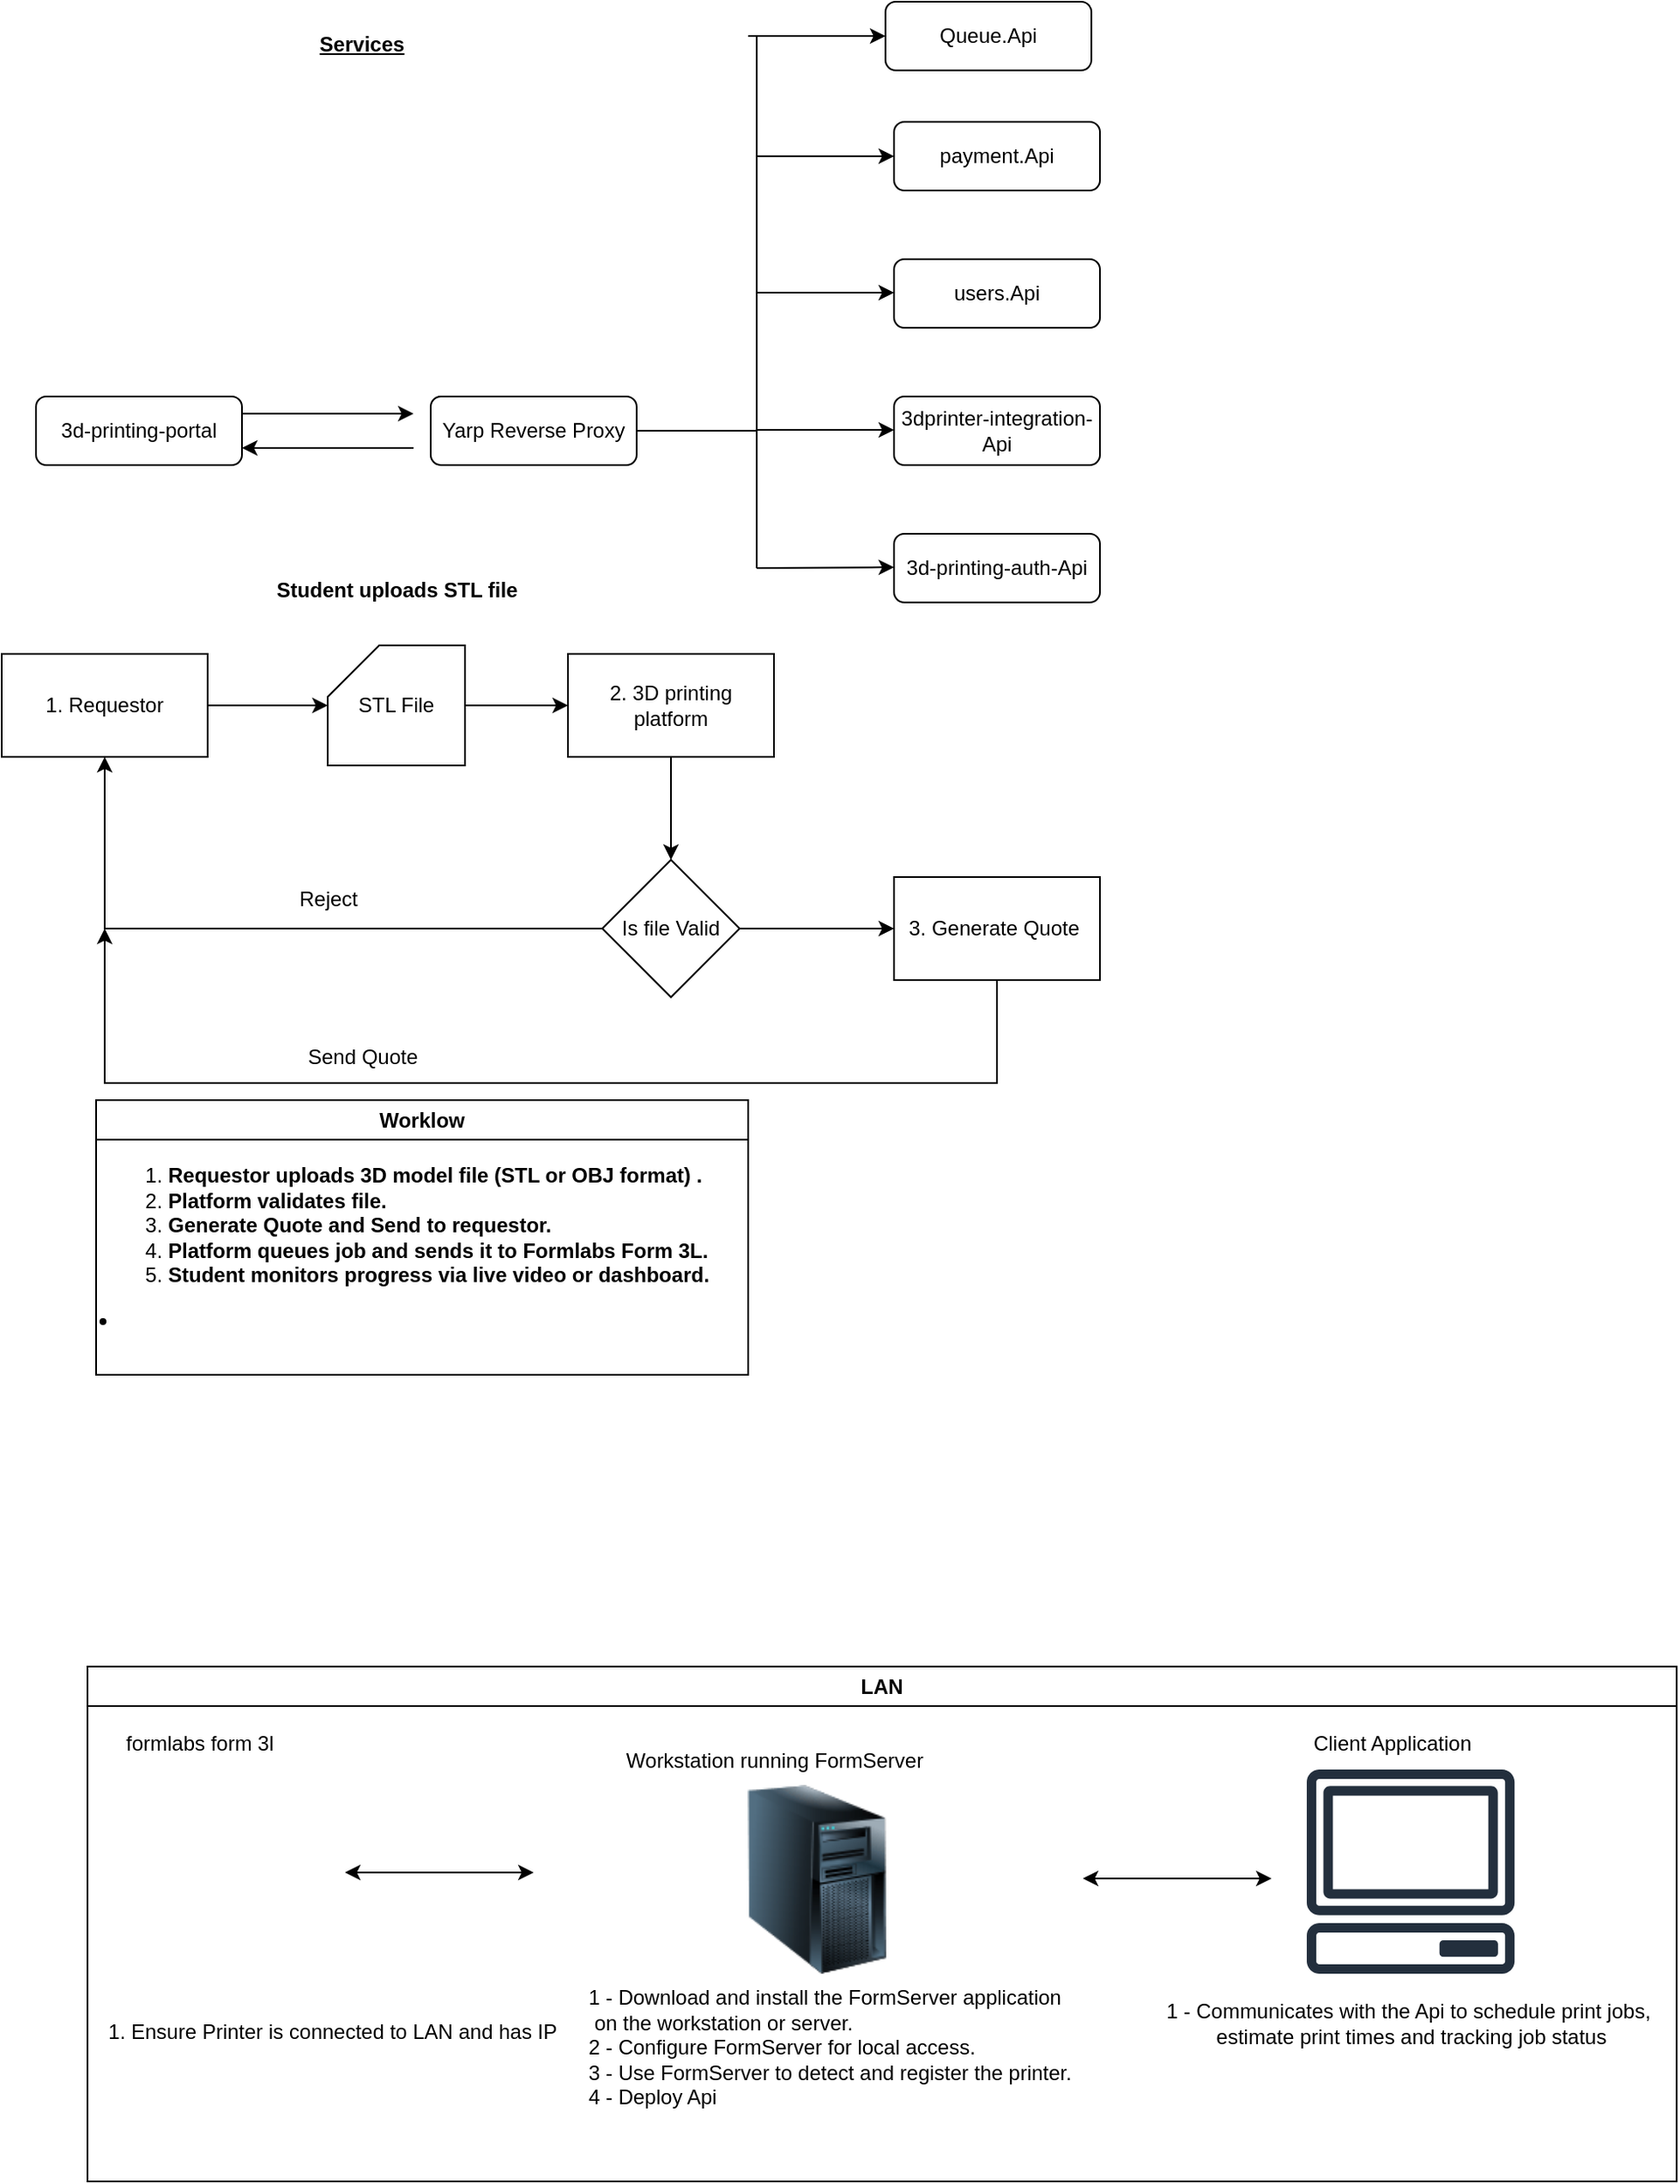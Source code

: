 <mxfile version="26.0.9">
  <diagram name="Page-1" id="RAHr6wCWqm_RJsUcqQ_r">
    <mxGraphModel dx="1016" dy="436" grid="1" gridSize="10" guides="1" tooltips="1" connect="1" arrows="1" fold="1" page="1" pageScale="1" pageWidth="850" pageHeight="1100" math="0" shadow="0">
      <root>
        <mxCell id="0" />
        <mxCell id="1" parent="0" />
        <mxCell id="nD1_txr7TnveIEc3btMG-26" style="edgeStyle=orthogonalEdgeStyle;rounded=0;orthogonalLoop=1;jettySize=auto;html=1;" parent="1" source="nD1_txr7TnveIEc3btMG-1" edge="1">
          <mxGeometry relative="1" as="geometry">
            <Array as="points">
              <mxPoint x="230" y="250" />
              <mxPoint x="230" y="250" />
            </Array>
            <mxPoint x="240" y="250" as="targetPoint" />
          </mxGeometry>
        </mxCell>
        <mxCell id="nD1_txr7TnveIEc3btMG-1" value="3d-printing-portal" style="rounded=1;whiteSpace=wrap;html=1;" parent="1" vertex="1">
          <mxGeometry x="20" y="240" width="120" height="40" as="geometry" />
        </mxCell>
        <mxCell id="nD1_txr7TnveIEc3btMG-3" value="3d-printing-auth-Api" style="rounded=1;whiteSpace=wrap;html=1;" parent="1" vertex="1">
          <mxGeometry x="520" y="320" width="120" height="40" as="geometry" />
        </mxCell>
        <mxCell id="nD1_txr7TnveIEc3btMG-7" value="payment.Api" style="rounded=1;whiteSpace=wrap;html=1;" parent="1" vertex="1">
          <mxGeometry x="520" y="80" width="120" height="40" as="geometry" />
        </mxCell>
        <mxCell id="nD1_txr7TnveIEc3btMG-8" value="users.Api" style="rounded=1;whiteSpace=wrap;html=1;" parent="1" vertex="1">
          <mxGeometry x="520" y="160" width="120" height="40" as="geometry" />
        </mxCell>
        <mxCell id="nD1_txr7TnveIEc3btMG-16" value="3dprinter-integration-Api" style="rounded=1;whiteSpace=wrap;html=1;" parent="1" vertex="1">
          <mxGeometry x="520" y="240" width="120" height="40" as="geometry" />
        </mxCell>
        <mxCell id="nD1_txr7TnveIEc3btMG-18" value="" style="endArrow=none;html=1;rounded=0;" parent="1" edge="1">
          <mxGeometry width="50" height="50" relative="1" as="geometry">
            <mxPoint x="440" y="340" as="sourcePoint" />
            <mxPoint x="440" y="30" as="targetPoint" />
          </mxGeometry>
        </mxCell>
        <mxCell id="nD1_txr7TnveIEc3btMG-19" value="" style="endArrow=classic;html=1;rounded=0;entryX=0;entryY=0.5;entryDx=0;entryDy=0;" parent="1" target="nD1_txr7TnveIEc3btMG-7" edge="1">
          <mxGeometry width="50" height="50" relative="1" as="geometry">
            <mxPoint x="440" y="100" as="sourcePoint" />
            <mxPoint x="450" y="210" as="targetPoint" />
          </mxGeometry>
        </mxCell>
        <mxCell id="nD1_txr7TnveIEc3btMG-20" value="" style="endArrow=classic;html=1;rounded=0;entryX=0;entryY=0.5;entryDx=0;entryDy=0;" parent="1" edge="1">
          <mxGeometry width="50" height="50" relative="1" as="geometry">
            <mxPoint x="440" y="179.5" as="sourcePoint" />
            <mxPoint x="520" y="179.5" as="targetPoint" />
          </mxGeometry>
        </mxCell>
        <mxCell id="nD1_txr7TnveIEc3btMG-23" value="" style="endArrow=classic;html=1;rounded=0;entryX=0;entryY=0.5;entryDx=0;entryDy=0;" parent="1" edge="1">
          <mxGeometry width="50" height="50" relative="1" as="geometry">
            <mxPoint x="440" y="259.5" as="sourcePoint" />
            <mxPoint x="520" y="259.5" as="targetPoint" />
          </mxGeometry>
        </mxCell>
        <mxCell id="nD1_txr7TnveIEc3btMG-27" value="" style="endArrow=classic;html=1;rounded=0;exitX=0;exitY=1;exitDx=0;exitDy=0;entryX=1;entryY=1;entryDx=0;entryDy=0;" parent="1" edge="1">
          <mxGeometry width="50" height="50" relative="1" as="geometry">
            <mxPoint x="240" y="270" as="sourcePoint" />
            <mxPoint x="140" y="270" as="targetPoint" />
          </mxGeometry>
        </mxCell>
        <mxCell id="nD1_txr7TnveIEc3btMG-29" value="" style="endArrow=none;html=1;rounded=0;exitX=1;exitY=0.5;exitDx=0;exitDy=0;" parent="1" edge="1">
          <mxGeometry width="50" height="50" relative="1" as="geometry">
            <mxPoint x="360" y="260" as="sourcePoint" />
            <mxPoint x="440" y="260" as="targetPoint" />
          </mxGeometry>
        </mxCell>
        <mxCell id="nD1_txr7TnveIEc3btMG-30" value="&lt;b&gt;&lt;u&gt;Services&lt;/u&gt;&lt;/b&gt;" style="text;html=1;align=center;verticalAlign=middle;whiteSpace=wrap;rounded=0;" parent="1" vertex="1">
          <mxGeometry x="130" y="20" width="160" height="30" as="geometry" />
        </mxCell>
        <mxCell id="HKxHVvfvl9pLq84g_FQR-14" value="Worklow" style="swimlane;whiteSpace=wrap;html=1;" parent="1" vertex="1">
          <mxGeometry x="55" y="650" width="380" height="160" as="geometry" />
        </mxCell>
        <mxCell id="HKxHVvfvl9pLq84g_FQR-18" value="&lt;ol&gt;&lt;li&gt;&lt;strong style=&quot;background-color: initial;&quot;&gt;Requestor uploads 3D model file (STL or OBJ format) .&lt;/strong&gt;&lt;/li&gt;&lt;li&gt;&lt;strong&gt;Platform validates file.&lt;/strong&gt;&lt;/li&gt;&lt;li&gt;&lt;b&gt;Generate Quote and Send to requestor.&lt;/b&gt;&lt;/li&gt;&lt;li&gt;&lt;strong&gt;Platform queues job and sends it to Formlabs Form 3L.&lt;/strong&gt;&lt;/li&gt;&lt;li&gt;&lt;strong&gt;Student monitors progress via live video or dashboard.&lt;/strong&gt;&lt;/li&gt;&lt;/ol&gt;&lt;li&gt;&lt;/li&gt;" style="text;html=1;align=left;verticalAlign=middle;resizable=0;points=[];autosize=1;strokeColor=none;fillColor=none;" parent="HKxHVvfvl9pLq84g_FQR-14" vertex="1">
          <mxGeometry y="20" width="380" height="120" as="geometry" />
        </mxCell>
        <mxCell id="HKxHVvfvl9pLq84g_FQR-33" style="edgeStyle=orthogonalEdgeStyle;rounded=0;orthogonalLoop=1;jettySize=auto;html=1;" parent="1" source="HKxHVvfvl9pLq84g_FQR-30" target="HKxHVvfvl9pLq84g_FQR-32" edge="1">
          <mxGeometry relative="1" as="geometry" />
        </mxCell>
        <mxCell id="HKxHVvfvl9pLq84g_FQR-30" value="1. Requestor" style="rounded=0;whiteSpace=wrap;html=1;" parent="1" vertex="1">
          <mxGeometry y="390" width="120" height="60" as="geometry" />
        </mxCell>
        <mxCell id="HKxHVvfvl9pLq84g_FQR-37" style="edgeStyle=orthogonalEdgeStyle;rounded=0;orthogonalLoop=1;jettySize=auto;html=1;entryX=0.5;entryY=0;entryDx=0;entryDy=0;" parent="1" source="HKxHVvfvl9pLq84g_FQR-31" target="HKxHVvfvl9pLq84g_FQR-36" edge="1">
          <mxGeometry relative="1" as="geometry" />
        </mxCell>
        <mxCell id="HKxHVvfvl9pLq84g_FQR-31" value="2. 3D printing platform" style="rounded=0;whiteSpace=wrap;html=1;" parent="1" vertex="1">
          <mxGeometry x="330" y="390" width="120" height="60" as="geometry" />
        </mxCell>
        <mxCell id="HKxHVvfvl9pLq84g_FQR-34" style="edgeStyle=orthogonalEdgeStyle;rounded=0;orthogonalLoop=1;jettySize=auto;html=1;entryX=0;entryY=0.5;entryDx=0;entryDy=0;" parent="1" source="HKxHVvfvl9pLq84g_FQR-32" target="HKxHVvfvl9pLq84g_FQR-31" edge="1">
          <mxGeometry relative="1" as="geometry" />
        </mxCell>
        <mxCell id="HKxHVvfvl9pLq84g_FQR-32" value="STL File" style="shape=card;whiteSpace=wrap;html=1;" parent="1" vertex="1">
          <mxGeometry x="190" y="385" width="80" height="70" as="geometry" />
        </mxCell>
        <mxCell id="HKxHVvfvl9pLq84g_FQR-35" value="&lt;strong style=&quot;background-color: initial;&quot;&gt;Student uploads STL file&lt;br&gt;&lt;/strong&gt;" style="text;html=1;align=center;verticalAlign=middle;resizable=0;points=[];autosize=1;strokeColor=none;fillColor=none;" parent="1" vertex="1">
          <mxGeometry x="150" y="338" width="160" height="30" as="geometry" />
        </mxCell>
        <mxCell id="HKxHVvfvl9pLq84g_FQR-38" style="edgeStyle=orthogonalEdgeStyle;rounded=0;orthogonalLoop=1;jettySize=auto;html=1;entryX=0.5;entryY=1;entryDx=0;entryDy=0;" parent="1" source="HKxHVvfvl9pLq84g_FQR-36" target="HKxHVvfvl9pLq84g_FQR-30" edge="1">
          <mxGeometry relative="1" as="geometry" />
        </mxCell>
        <mxCell id="HKxHVvfvl9pLq84g_FQR-41" style="edgeStyle=orthogonalEdgeStyle;rounded=0;orthogonalLoop=1;jettySize=auto;html=1;entryX=0;entryY=0.5;entryDx=0;entryDy=0;" parent="1" source="HKxHVvfvl9pLq84g_FQR-36" target="HKxHVvfvl9pLq84g_FQR-40" edge="1">
          <mxGeometry relative="1" as="geometry" />
        </mxCell>
        <mxCell id="HKxHVvfvl9pLq84g_FQR-36" value="Is file Valid" style="rhombus;whiteSpace=wrap;html=1;" parent="1" vertex="1">
          <mxGeometry x="350" y="510" width="80" height="80" as="geometry" />
        </mxCell>
        <mxCell id="HKxHVvfvl9pLq84g_FQR-39" value="Reject" style="text;html=1;align=center;verticalAlign=middle;resizable=0;points=[];autosize=1;strokeColor=none;fillColor=none;" parent="1" vertex="1">
          <mxGeometry x="160" y="518" width="60" height="30" as="geometry" />
        </mxCell>
        <mxCell id="HKxHVvfvl9pLq84g_FQR-42" style="edgeStyle=orthogonalEdgeStyle;rounded=0;orthogonalLoop=1;jettySize=auto;html=1;" parent="1" source="HKxHVvfvl9pLq84g_FQR-40" edge="1">
          <mxGeometry relative="1" as="geometry">
            <mxPoint x="60" y="550" as="targetPoint" />
            <Array as="points">
              <mxPoint x="580" y="640" />
            </Array>
          </mxGeometry>
        </mxCell>
        <mxCell id="HKxHVvfvl9pLq84g_FQR-40" value="3. Generate Quote&amp;nbsp;" style="rounded=0;whiteSpace=wrap;html=1;" parent="1" vertex="1">
          <mxGeometry x="520" y="520" width="120" height="60" as="geometry" />
        </mxCell>
        <mxCell id="HKxHVvfvl9pLq84g_FQR-43" value="Send Quote" style="text;html=1;align=center;verticalAlign=middle;resizable=0;points=[];autosize=1;strokeColor=none;fillColor=none;" parent="1" vertex="1">
          <mxGeometry x="165" y="610" width="90" height="30" as="geometry" />
        </mxCell>
        <mxCell id="9RPeVKcNnwP2lE6VIO22-1" value="LAN" style="swimlane;whiteSpace=wrap;html=1;" parent="1" vertex="1">
          <mxGeometry x="50" y="980" width="926.07" height="300" as="geometry" />
        </mxCell>
        <mxCell id="HKxHVvfvl9pLq84g_FQR-45" value="formlabs form 3l" style="text;html=1;align=center;verticalAlign=middle;resizable=0;points=[];autosize=1;strokeColor=none;fillColor=none;" parent="9RPeVKcNnwP2lE6VIO22-1" vertex="1">
          <mxGeometry x="10" y="30" width="110" height="30" as="geometry" />
        </mxCell>
        <mxCell id="HKxHVvfvl9pLq84g_FQR-44" value="" style="shape=image;html=1;verticalAlign=top;verticalLabelPosition=bottom;labelBackgroundColor=#ffffff;imageAspect=0;aspect=fixed;image=https://cdn2.iconfinder.com/data/icons/analytic-investment-and-balanced-scorecard/512/426_box_3d_cube_smartphone_product_3d_print_printing-128.png" parent="9RPeVKcNnwP2lE6VIO22-1" vertex="1">
          <mxGeometry x="10" y="60" width="128" height="128" as="geometry" />
        </mxCell>
        <mxCell id="9RPeVKcNnwP2lE6VIO22-2" value="" style="image;html=1;image=img/lib/clip_art/computers/Server_Tower_128x128.png" parent="9RPeVKcNnwP2lE6VIO22-1" vertex="1">
          <mxGeometry x="370" y="69" width="110" height="110" as="geometry" />
        </mxCell>
        <mxCell id="9RPeVKcNnwP2lE6VIO22-3" value="" style="endArrow=classic;startArrow=classic;html=1;rounded=0;" parent="9RPeVKcNnwP2lE6VIO22-1" edge="1">
          <mxGeometry width="50" height="50" relative="1" as="geometry">
            <mxPoint x="150" y="120" as="sourcePoint" />
            <mxPoint x="260" y="120" as="targetPoint" />
          </mxGeometry>
        </mxCell>
        <mxCell id="9RPeVKcNnwP2lE6VIO22-5" value="1 - Download and install the FormServer application&lt;div&gt;&amp;nbsp;on the workstation or server.&lt;/div&gt;&lt;div&gt;&lt;span style=&quot;text-align: center;&quot;&gt;2 - Configure FormServer for local access.&lt;/span&gt;&lt;/div&gt;&lt;div&gt;&lt;span style=&quot;text-align: center;&quot;&gt;3 - Use FormServer to detect and register the printer.&lt;/span&gt;&lt;span style=&quot;text-align: center;&quot;&gt;&lt;/span&gt;&lt;/div&gt;&lt;div&gt;&lt;span style=&quot;text-align: center;&quot;&gt;4 - Deploy Api&lt;/span&gt;&lt;span style=&quot;text-align: center;&quot;&gt;&lt;/span&gt;&lt;/div&gt;&lt;div&gt;&lt;br&gt;&lt;/div&gt;" style="text;html=1;align=left;verticalAlign=middle;resizable=0;points=[];autosize=1;strokeColor=none;fillColor=none;" parent="9RPeVKcNnwP2lE6VIO22-1" vertex="1">
          <mxGeometry x="290" y="179" width="300" height="100" as="geometry" />
        </mxCell>
        <mxCell id="9RPeVKcNnwP2lE6VIO22-8" value="1. Ensure Printer is connected to LAN and has IP&lt;span style=&quot;white-space: pre;&quot;&gt;&#x9;&lt;/span&gt;" style="text;html=1;align=center;verticalAlign=middle;resizable=0;points=[];autosize=1;strokeColor=none;fillColor=none;" parent="9RPeVKcNnwP2lE6VIO22-1" vertex="1">
          <mxGeometry y="198" width="290" height="30" as="geometry" />
        </mxCell>
        <mxCell id="9RPeVKcNnwP2lE6VIO22-12" value="Workstation running FormServer" style="text;html=1;align=center;verticalAlign=middle;resizable=0;points=[];autosize=1;strokeColor=none;fillColor=none;" parent="9RPeVKcNnwP2lE6VIO22-1" vertex="1">
          <mxGeometry x="300" y="40" width="200" height="30" as="geometry" />
        </mxCell>
        <mxCell id="9RPeVKcNnwP2lE6VIO22-18" value="" style="sketch=0;outlineConnect=0;fontColor=#232F3E;gradientColor=none;fillColor=#232F3D;strokeColor=none;dashed=0;verticalLabelPosition=bottom;verticalAlign=top;align=center;html=1;fontSize=12;fontStyle=0;aspect=fixed;pointerEvents=1;shape=mxgraph.aws4.client;" parent="9RPeVKcNnwP2lE6VIO22-1" vertex="1">
          <mxGeometry x="710" y="60" width="122.13" height="119" as="geometry" />
        </mxCell>
        <mxCell id="9RPeVKcNnwP2lE6VIO22-19" value="Client Application" style="text;html=1;align=center;verticalAlign=middle;resizable=0;points=[];autosize=1;strokeColor=none;fillColor=none;" parent="9RPeVKcNnwP2lE6VIO22-1" vertex="1">
          <mxGeometry x="700" y="30" width="120" height="30" as="geometry" />
        </mxCell>
        <mxCell id="9RPeVKcNnwP2lE6VIO22-20" value="" style="endArrow=classic;startArrow=classic;html=1;rounded=0;" parent="9RPeVKcNnwP2lE6VIO22-1" edge="1">
          <mxGeometry width="50" height="50" relative="1" as="geometry">
            <mxPoint x="580" y="123.5" as="sourcePoint" />
            <mxPoint x="690" y="123.5" as="targetPoint" />
          </mxGeometry>
        </mxCell>
        <mxCell id="9RPeVKcNnwP2lE6VIO22-21" value="1 - Communicates with the Api to schedule print jobs,&amp;nbsp;&lt;div&gt;estimate print times and tracking job status&lt;/div&gt;" style="text;html=1;align=center;verticalAlign=middle;resizable=0;points=[];autosize=1;strokeColor=none;fillColor=none;" parent="9RPeVKcNnwP2lE6VIO22-1" vertex="1">
          <mxGeometry x="616.07" y="188" width="310" height="40" as="geometry" />
        </mxCell>
        <mxCell id="9RPeVKcNnwP2lE6VIO22-22" value="" style="endArrow=classic;html=1;rounded=0;entryX=0;entryY=0.5;entryDx=0;entryDy=0;" parent="1" edge="1">
          <mxGeometry width="50" height="50" relative="1" as="geometry">
            <mxPoint x="440" y="340" as="sourcePoint" />
            <mxPoint x="520" y="339.5" as="targetPoint" />
          </mxGeometry>
        </mxCell>
        <mxCell id="9RPeVKcNnwP2lE6VIO22-23" value="Yarp Reverse Proxy" style="rounded=1;whiteSpace=wrap;html=1;" parent="1" vertex="1">
          <mxGeometry x="250" y="240" width="120" height="40" as="geometry" />
        </mxCell>
        <mxCell id="MysOA4tpIFsaDDwvdpkJ-1" value="Queue.Api" style="rounded=1;whiteSpace=wrap;html=1;" vertex="1" parent="1">
          <mxGeometry x="515" y="10" width="120" height="40" as="geometry" />
        </mxCell>
        <mxCell id="MysOA4tpIFsaDDwvdpkJ-2" value="" style="endArrow=classic;html=1;rounded=0;entryX=0;entryY=0.5;entryDx=0;entryDy=0;" edge="1" parent="1" target="MysOA4tpIFsaDDwvdpkJ-1">
          <mxGeometry width="50" height="50" relative="1" as="geometry">
            <mxPoint x="435" y="30" as="sourcePoint" />
            <mxPoint x="445" y="140" as="targetPoint" />
          </mxGeometry>
        </mxCell>
      </root>
    </mxGraphModel>
  </diagram>
</mxfile>
